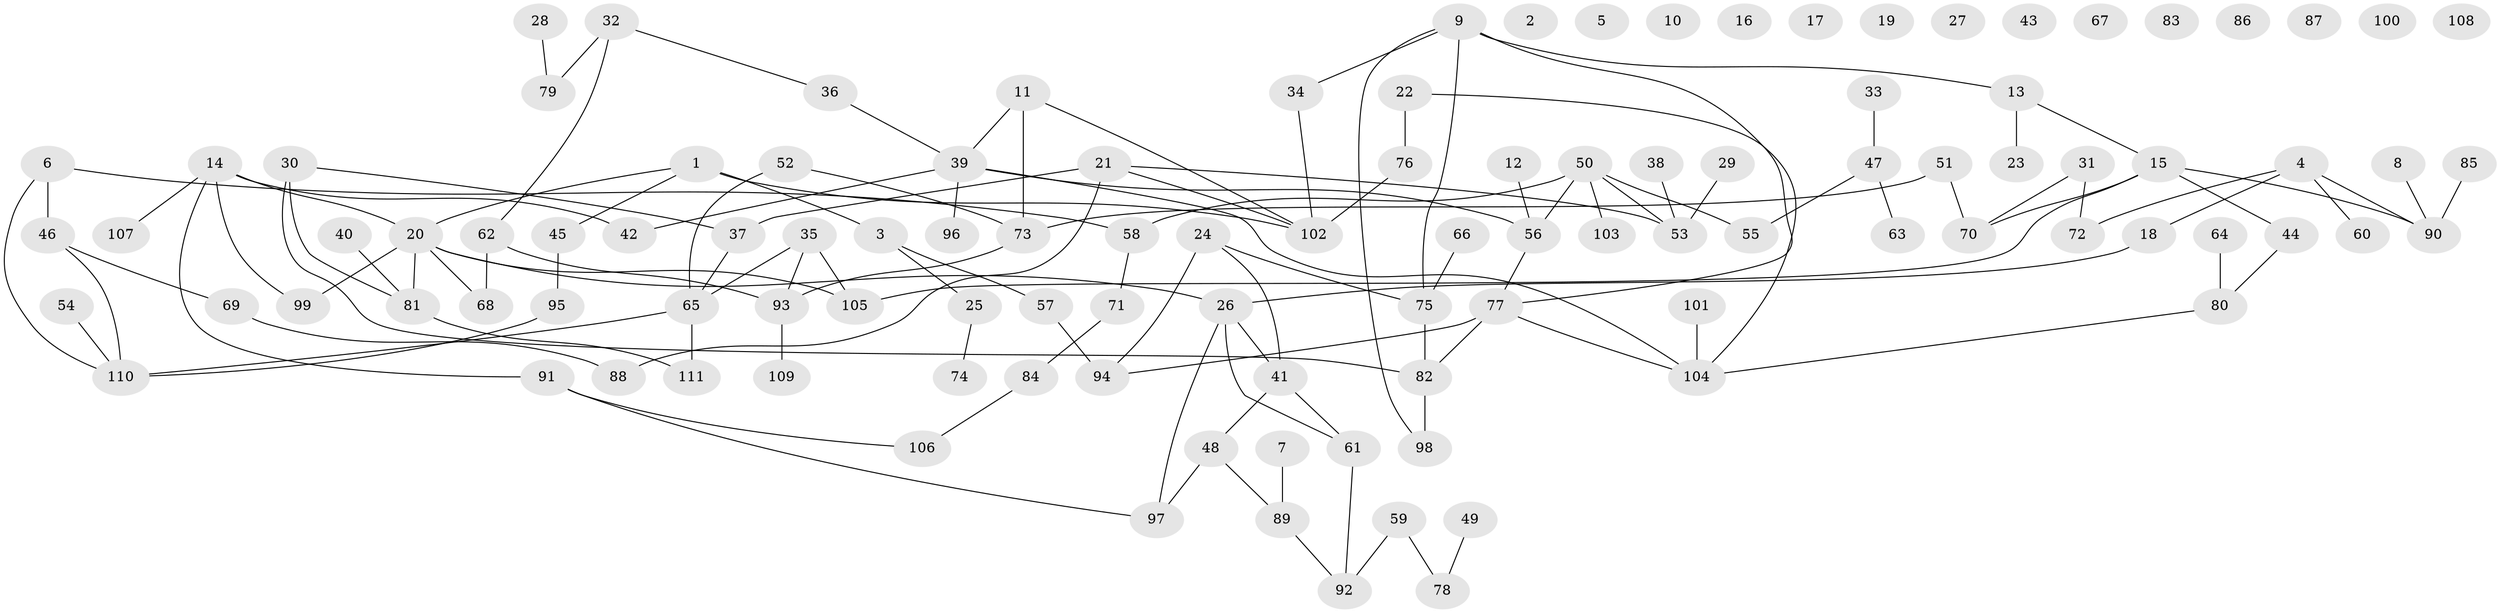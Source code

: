 // Generated by graph-tools (version 1.1) at 2025/33/03/09/25 02:33:51]
// undirected, 111 vertices, 129 edges
graph export_dot {
graph [start="1"]
  node [color=gray90,style=filled];
  1;
  2;
  3;
  4;
  5;
  6;
  7;
  8;
  9;
  10;
  11;
  12;
  13;
  14;
  15;
  16;
  17;
  18;
  19;
  20;
  21;
  22;
  23;
  24;
  25;
  26;
  27;
  28;
  29;
  30;
  31;
  32;
  33;
  34;
  35;
  36;
  37;
  38;
  39;
  40;
  41;
  42;
  43;
  44;
  45;
  46;
  47;
  48;
  49;
  50;
  51;
  52;
  53;
  54;
  55;
  56;
  57;
  58;
  59;
  60;
  61;
  62;
  63;
  64;
  65;
  66;
  67;
  68;
  69;
  70;
  71;
  72;
  73;
  74;
  75;
  76;
  77;
  78;
  79;
  80;
  81;
  82;
  83;
  84;
  85;
  86;
  87;
  88;
  89;
  90;
  91;
  92;
  93;
  94;
  95;
  96;
  97;
  98;
  99;
  100;
  101;
  102;
  103;
  104;
  105;
  106;
  107;
  108;
  109;
  110;
  111;
  1 -- 3;
  1 -- 20;
  1 -- 45;
  1 -- 102;
  3 -- 25;
  3 -- 57;
  4 -- 18;
  4 -- 60;
  4 -- 72;
  4 -- 90;
  6 -- 46;
  6 -- 58;
  6 -- 110;
  7 -- 89;
  8 -- 90;
  9 -- 13;
  9 -- 34;
  9 -- 75;
  9 -- 77;
  9 -- 98;
  11 -- 39;
  11 -- 73;
  11 -- 102;
  12 -- 56;
  13 -- 15;
  13 -- 23;
  14 -- 20;
  14 -- 42;
  14 -- 91;
  14 -- 99;
  14 -- 107;
  15 -- 44;
  15 -- 70;
  15 -- 90;
  15 -- 105;
  18 -- 26;
  20 -- 26;
  20 -- 68;
  20 -- 81;
  20 -- 99;
  20 -- 105;
  21 -- 37;
  21 -- 53;
  21 -- 88;
  21 -- 102;
  22 -- 76;
  22 -- 104;
  24 -- 41;
  24 -- 75;
  24 -- 94;
  25 -- 74;
  26 -- 41;
  26 -- 61;
  26 -- 97;
  28 -- 79;
  29 -- 53;
  30 -- 37;
  30 -- 81;
  30 -- 82;
  31 -- 70;
  31 -- 72;
  32 -- 36;
  32 -- 62;
  32 -- 79;
  33 -- 47;
  34 -- 102;
  35 -- 65;
  35 -- 93;
  35 -- 105;
  36 -- 39;
  37 -- 65;
  38 -- 53;
  39 -- 42;
  39 -- 56;
  39 -- 96;
  39 -- 104;
  40 -- 81;
  41 -- 48;
  41 -- 61;
  44 -- 80;
  45 -- 95;
  46 -- 69;
  46 -- 110;
  47 -- 55;
  47 -- 63;
  48 -- 89;
  48 -- 97;
  49 -- 78;
  50 -- 53;
  50 -- 55;
  50 -- 56;
  50 -- 58;
  50 -- 103;
  51 -- 70;
  51 -- 73;
  52 -- 65;
  52 -- 73;
  54 -- 110;
  56 -- 77;
  57 -- 94;
  58 -- 71;
  59 -- 78;
  59 -- 92;
  61 -- 92;
  62 -- 68;
  62 -- 93;
  64 -- 80;
  65 -- 110;
  65 -- 111;
  66 -- 75;
  69 -- 88;
  71 -- 84;
  73 -- 93;
  75 -- 82;
  76 -- 102;
  77 -- 82;
  77 -- 94;
  77 -- 104;
  80 -- 104;
  81 -- 111;
  82 -- 98;
  84 -- 106;
  85 -- 90;
  89 -- 92;
  91 -- 97;
  91 -- 106;
  93 -- 109;
  95 -- 110;
  101 -- 104;
}
